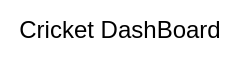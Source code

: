 <mxfile version="23.1.1" type="github">
  <diagram name="Page-1" id="57v3BACR69djvuSTHHto">
    <mxGraphModel dx="406" dy="230" grid="1" gridSize="10" guides="1" tooltips="1" connect="1" arrows="1" fold="1" page="1" pageScale="1" pageWidth="850" pageHeight="1100" math="0" shadow="0">
      <root>
        <mxCell id="0" />
        <mxCell id="1" parent="0" />
        <mxCell id="Vpk79EZBwUhoFVZkjS05-1" value="Cricket DashBoard" style="text;html=1;strokeColor=none;fillColor=none;align=center;verticalAlign=middle;whiteSpace=wrap;rounded=0;" vertex="1" parent="1">
          <mxGeometry x="10" y="10" width="120" height="30" as="geometry" />
        </mxCell>
      </root>
    </mxGraphModel>
  </diagram>
</mxfile>
